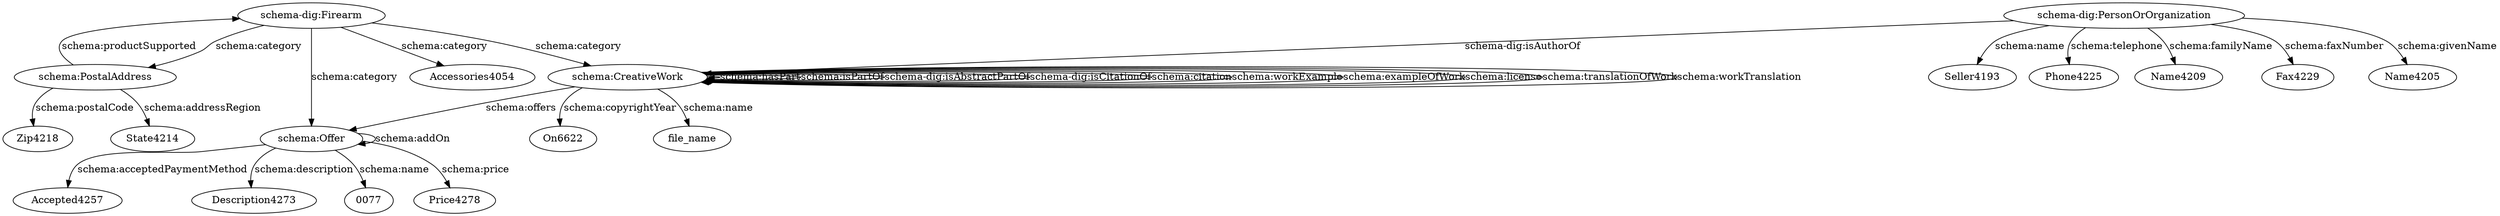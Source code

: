 digraph {
  Accessories4054 [type=attribute_name,label=Accessories4054]
  "schema-dig:Firearm1" [type=class_uri,label="schema-dig:Firearm"]
  Name4209 [type=attribute_name,label=Name4209]
  "schema-dig:PersonOrOrganization1" [type=class_uri,label="schema-dig:PersonOrOrganization"]
  Fax4229 [type=attribute_name,label=Fax4229]
  Name4205 [type=attribute_name,label=Name4205]
  Seller4193 [type=attribute_name,label=Seller4193]
  Phone4225 [type=attribute_name,label=Phone4225]
  On6622 [type=attribute_name,label=On6622]
  "schema:CreativeWork1" [type=class_uri,label="schema:CreativeWork"]
  file_name [type=attribute_name,label=file_name]
  Accepted4257 [type=attribute_name,label=Accepted4257]
  "schema:Offer1" [type=class_uri,label="schema:Offer"]
  Description4273 [type=attribute_name,label=Description4273]
  "0077" [type=attribute_name,label="0077"]
  Price4278 [type=attribute_name,label=Price4278]
  State4214 [type=attribute_name,label=State4214]
  "schema:PostalAddress1" [type=class_uri,label="schema:PostalAddress"]
  Zip4218 [type=attribute_name,label=Zip4218]
  "schema-dig:Firearm1" -> Accessories4054 [label="schema:category",type=st_property_uri]
  "schema-dig:PersonOrOrganization1" -> Name4209 [label="schema:familyName",type=st_property_uri]
  "schema-dig:PersonOrOrganization1" -> Fax4229 [label="schema:faxNumber",type=st_property_uri]
  "schema-dig:PersonOrOrganization1" -> Name4205 [label="schema:givenName",type=st_property_uri]
  "schema-dig:PersonOrOrganization1" -> Seller4193 [label="schema:name",type=st_property_uri]
  "schema-dig:PersonOrOrganization1" -> Phone4225 [label="schema:telephone",type=st_property_uri]
  "schema:CreativeWork1" -> On6622 [label="schema:copyrightYear",type=st_property_uri]
  "schema:CreativeWork1" -> file_name [label="schema:name",type=st_property_uri]
  "schema:Offer1" -> Accepted4257 [label="schema:acceptedPaymentMethod",type=st_property_uri]
  "schema:Offer1" -> Description4273 [label="schema:description",type=st_property_uri]
  "schema:Offer1" -> "0077" [label="schema:name",type=st_property_uri]
  "schema:Offer1" -> Price4278 [label="schema:price",type=st_property_uri]
  "schema:PostalAddress1" -> State4214 [label="schema:addressRegion",type=st_property_uri]
  "schema:PostalAddress1" -> Zip4218 [label="schema:postalCode",type=st_property_uri]
  "schema-dig:PersonOrOrganization1" -> "schema:CreativeWork1" [label="schema-dig:isAuthorOf",type=direct_property_uri,weight=1]
  "schema:CreativeWork1" -> "schema:CreativeWork1" [label="schema:hasPart",type=direct_property_uri,weight=1]
  "schema:CreativeWork1" -> "schema:CreativeWork1" [label="schema:isPartOf",type=direct_property_uri,weight=1]
  "schema:CreativeWork1" -> "schema:CreativeWork1" [label="schema-dig:isAbstractPartOf",type=direct_property_uri,weight=1]
  "schema:CreativeWork1" -> "schema:CreativeWork1" [label="schema-dig:isCitationOf",type=direct_property_uri,weight=1]
  "schema:CreativeWork1" -> "schema:CreativeWork1" [label="schema:citation",type=direct_property_uri,weight=1]
  "schema:CreativeWork1" -> "schema:CreativeWork1" [label="schema:workExample",type=direct_property_uri,weight=1]
  "schema:CreativeWork1" -> "schema:CreativeWork1" [label="schema:exampleOfWork",type=direct_property_uri,weight=1]
  "schema:CreativeWork1" -> "schema:CreativeWork1" [label="schema:license",type=direct_property_uri,weight=1]
  "schema:CreativeWork1" -> "schema:CreativeWork1" [label="schema:translationOfWork",type=direct_property_uri,weight=1]
  "schema:CreativeWork1" -> "schema:CreativeWork1" [label="schema:workTranslation",type=direct_property_uri,weight=1]
  "schema:CreativeWork1" -> "schema:Offer1" [label="schema:offers",type=direct_property_uri,weight=1]
  "schema:Offer1" -> "schema:Offer1" [label="schema:addOn",type=direct_property_uri,weight=1]
  "schema-dig:Firearm1" -> "schema:CreativeWork1" [label="schema:category",type=inherited,weight=4]
  "schema-dig:Firearm1" -> "schema:Offer1" [label="schema:category",type=inherited,weight=4]
  "schema-dig:Firearm1" -> "schema:PostalAddress1" [label="schema:category",type=inherited,weight=4]
  "schema:PostalAddress1" -> "schema-dig:Firearm1" [label="schema:productSupported",type=inherited,weight=4]
}
